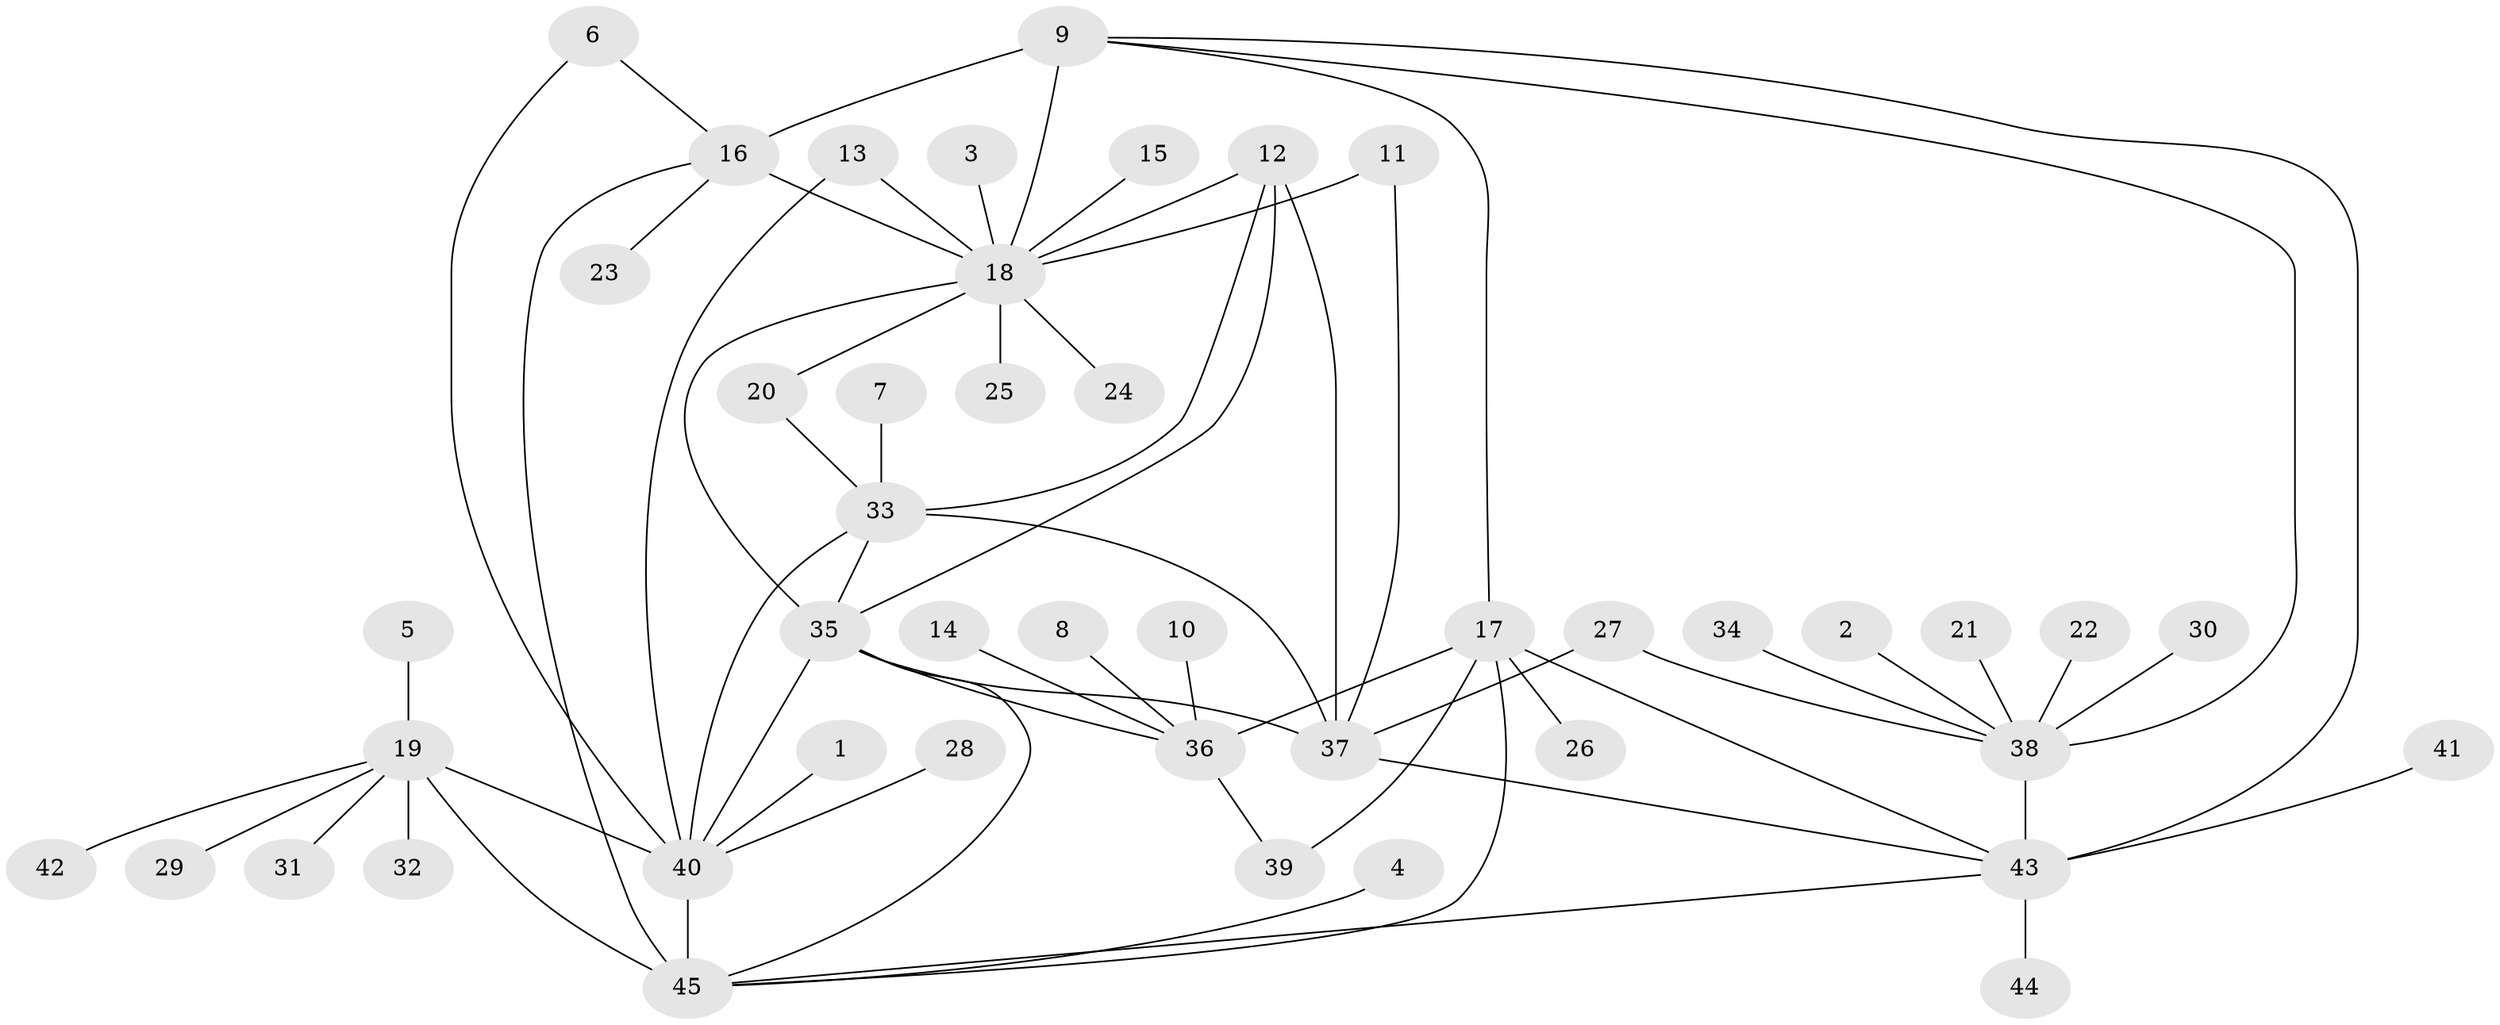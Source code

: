 // original degree distribution, {6: 0.04672897196261682, 9: 0.018691588785046728, 11: 0.009345794392523364, 7: 0.037383177570093455, 5: 0.037383177570093455, 8: 0.018691588785046728, 13: 0.009345794392523364, 12: 0.018691588785046728, 16: 0.009345794392523364, 4: 0.009345794392523364, 10: 0.018691588785046728, 1: 0.6261682242990654, 2: 0.11214953271028037, 3: 0.028037383177570093}
// Generated by graph-tools (version 1.1) at 2025/37/03/04/25 23:37:40]
// undirected, 45 vertices, 65 edges
graph export_dot {
  node [color=gray90,style=filled];
  1;
  2;
  3;
  4;
  5;
  6;
  7;
  8;
  9;
  10;
  11;
  12;
  13;
  14;
  15;
  16;
  17;
  18;
  19;
  20;
  21;
  22;
  23;
  24;
  25;
  26;
  27;
  28;
  29;
  30;
  31;
  32;
  33;
  34;
  35;
  36;
  37;
  38;
  39;
  40;
  41;
  42;
  43;
  44;
  45;
  1 -- 40 [weight=1.0];
  2 -- 38 [weight=1.0];
  3 -- 18 [weight=1.0];
  4 -- 45 [weight=1.0];
  5 -- 19 [weight=1.0];
  6 -- 16 [weight=1.0];
  6 -- 40 [weight=1.0];
  7 -- 33 [weight=1.0];
  8 -- 36 [weight=1.0];
  9 -- 16 [weight=4.0];
  9 -- 17 [weight=1.0];
  9 -- 18 [weight=2.0];
  9 -- 38 [weight=3.0];
  9 -- 43 [weight=1.0];
  10 -- 36 [weight=1.0];
  11 -- 18 [weight=1.0];
  11 -- 37 [weight=1.0];
  12 -- 18 [weight=1.0];
  12 -- 33 [weight=2.0];
  12 -- 35 [weight=2.0];
  12 -- 37 [weight=2.0];
  13 -- 18 [weight=1.0];
  13 -- 40 [weight=1.0];
  14 -- 36 [weight=1.0];
  15 -- 18 [weight=1.0];
  16 -- 18 [weight=2.0];
  16 -- 23 [weight=1.0];
  16 -- 45 [weight=1.0];
  17 -- 26 [weight=1.0];
  17 -- 36 [weight=2.0];
  17 -- 39 [weight=4.0];
  17 -- 43 [weight=1.0];
  17 -- 45 [weight=1.0];
  18 -- 20 [weight=1.0];
  18 -- 24 [weight=1.0];
  18 -- 25 [weight=1.0];
  18 -- 35 [weight=1.0];
  19 -- 29 [weight=1.0];
  19 -- 31 [weight=1.0];
  19 -- 32 [weight=1.0];
  19 -- 40 [weight=1.0];
  19 -- 42 [weight=1.0];
  19 -- 45 [weight=3.0];
  20 -- 33 [weight=1.0];
  21 -- 38 [weight=1.0];
  22 -- 38 [weight=1.0];
  27 -- 37 [weight=1.0];
  27 -- 38 [weight=1.0];
  28 -- 40 [weight=1.0];
  30 -- 38 [weight=1.0];
  33 -- 35 [weight=1.0];
  33 -- 37 [weight=1.0];
  33 -- 40 [weight=1.0];
  34 -- 38 [weight=1.0];
  35 -- 36 [weight=1.0];
  35 -- 37 [weight=1.0];
  35 -- 40 [weight=1.0];
  35 -- 45 [weight=1.0];
  36 -- 39 [weight=2.0];
  37 -- 43 [weight=1.0];
  38 -- 43 [weight=3.0];
  40 -- 45 [weight=3.0];
  41 -- 43 [weight=1.0];
  43 -- 44 [weight=1.0];
  43 -- 45 [weight=1.0];
}
